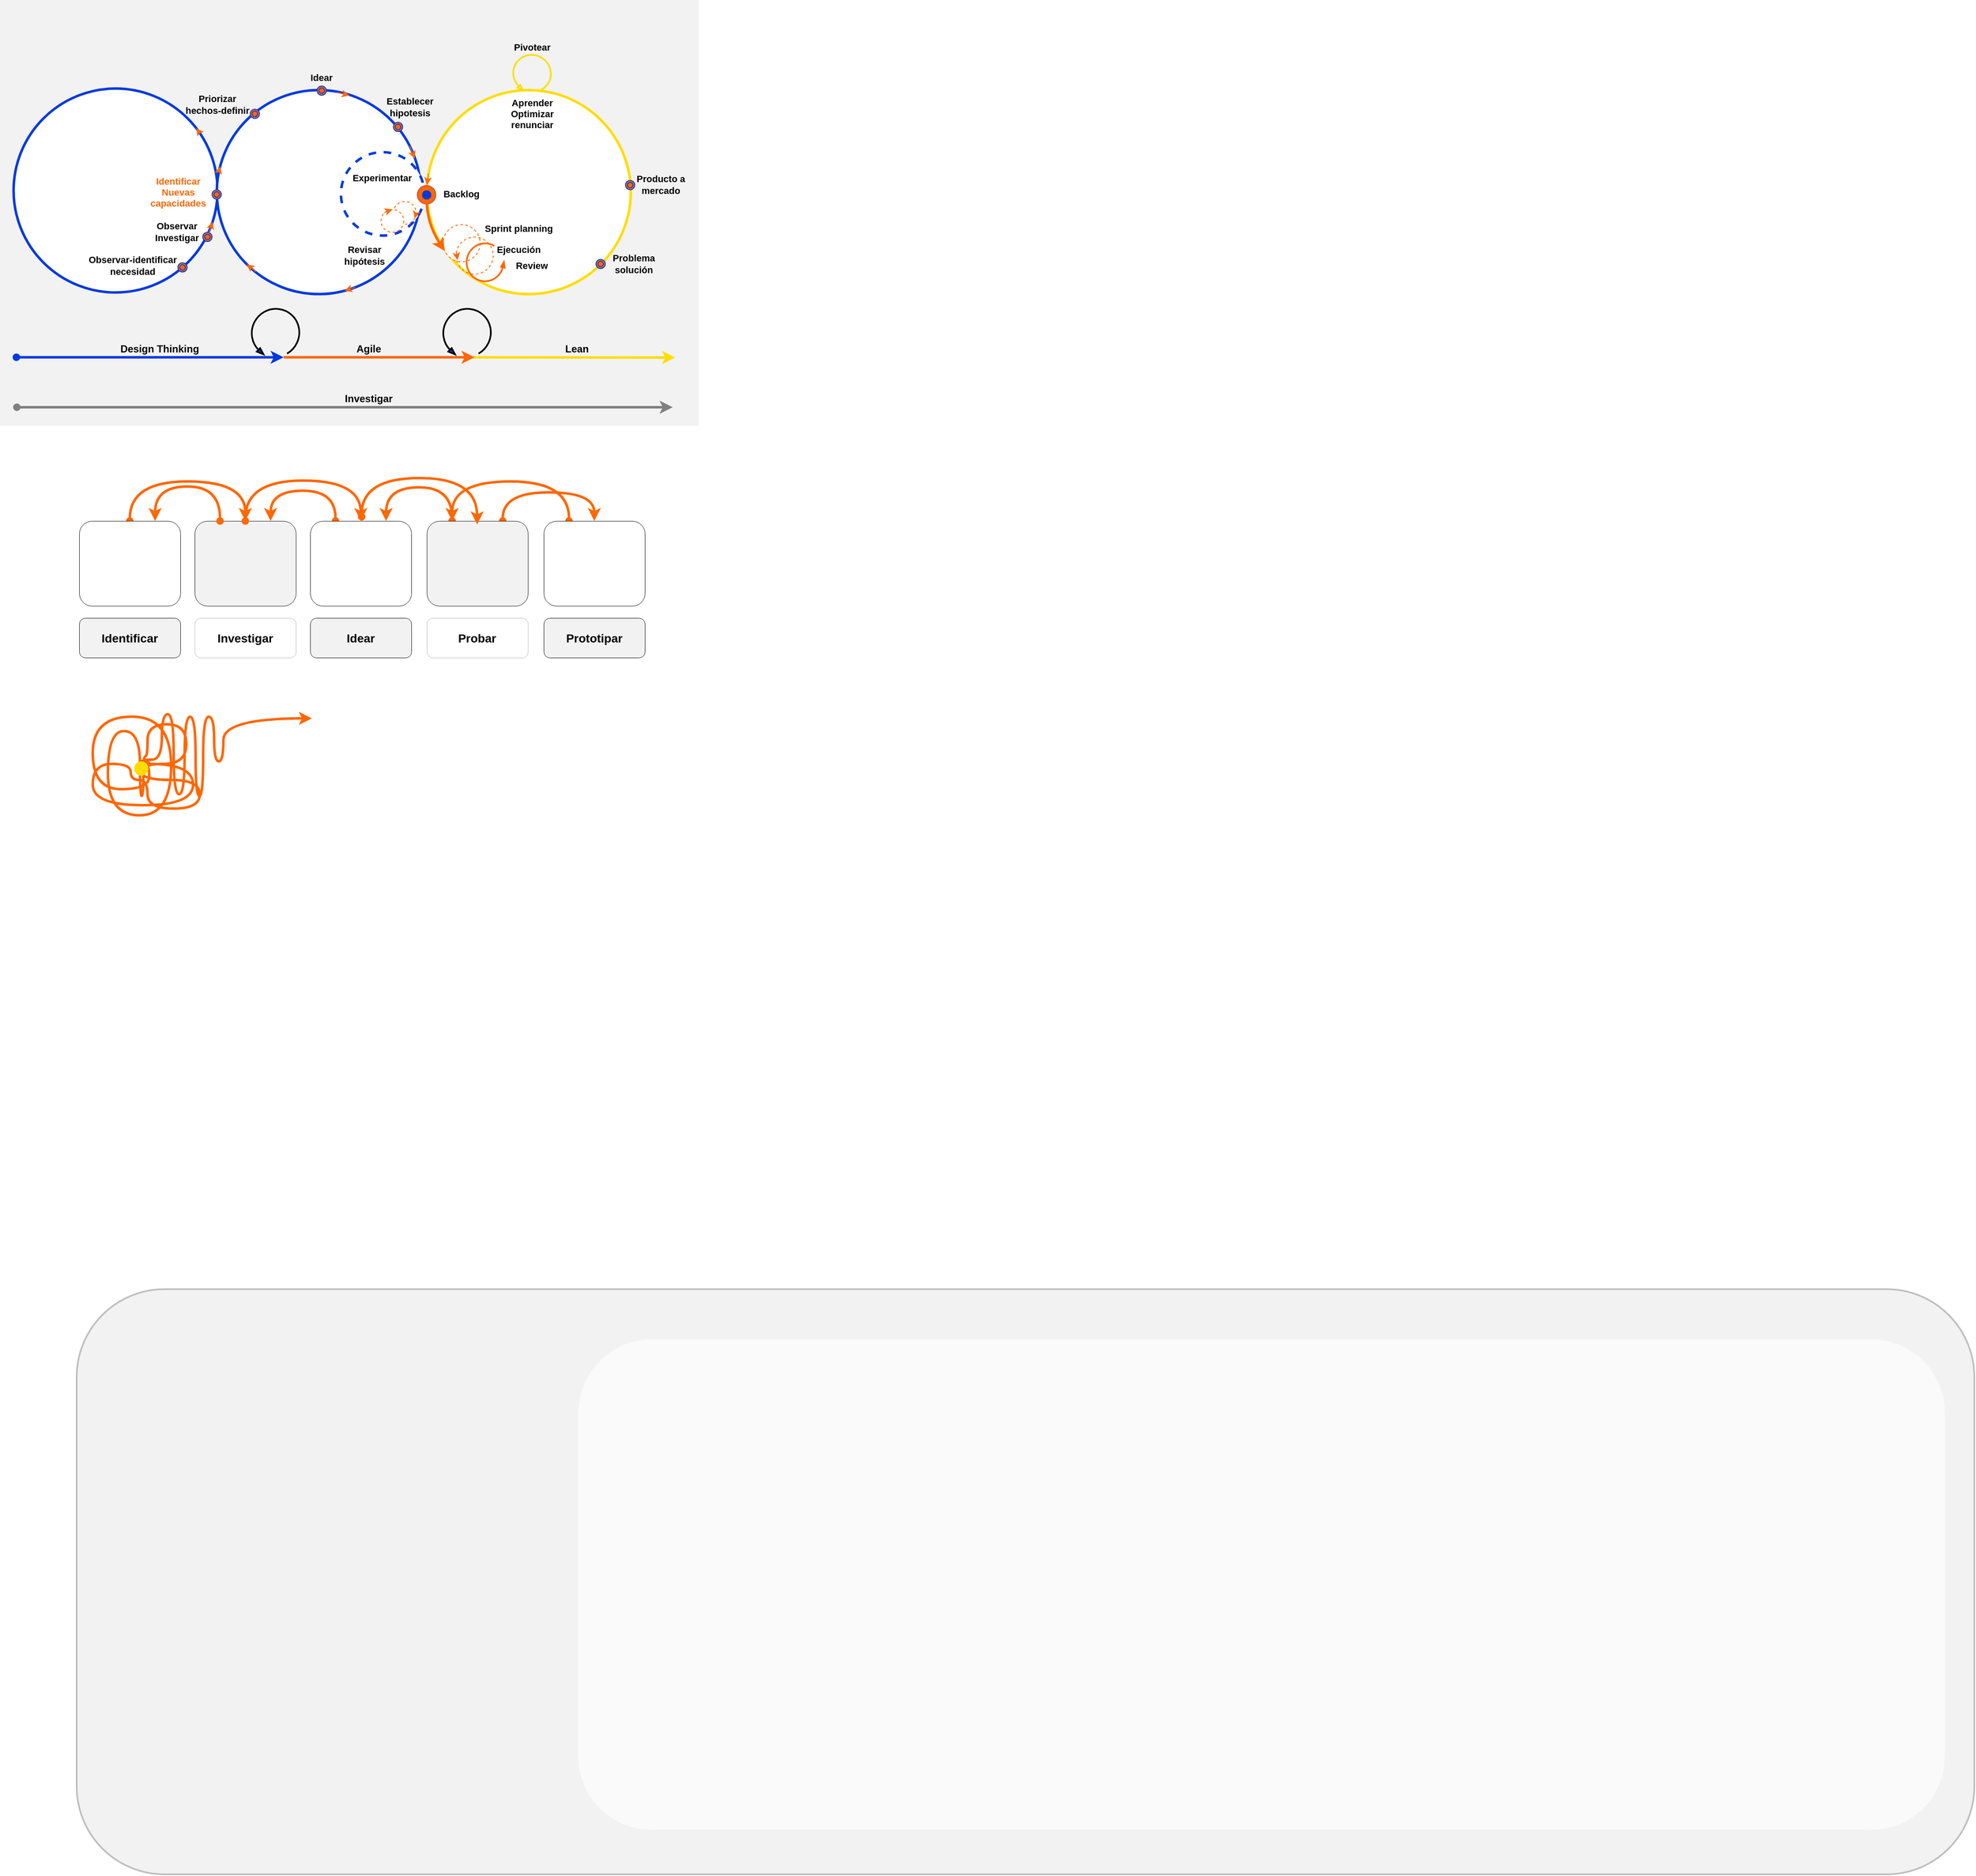 <mxfile version="20.2.2" type="github">
  <diagram id="FYH1bXy_glhNCS2Nh4BO" name="Page-1">
    <mxGraphModel dx="3470" dy="1223" grid="0" gridSize="10" guides="1" tooltips="1" connect="1" arrows="1" fold="1" page="1" pageScale="1" pageWidth="850" pageHeight="1100" math="0" shadow="0">
      <root>
        <mxCell id="0" />
        <mxCell id="1" parent="0" />
        <mxCell id="J7etCu1io9OXEMNCoHWa-150" value="" style="rounded=1;whiteSpace=wrap;html=1;labelBackgroundColor=none;fontFamily=Helvetica;fontSize=11;strokeColor=default;strokeWidth=0.5;fillColor=#f2f2f2;gradientColor=none;" parent="1" vertex="1">
          <mxGeometry x="-610" y="628.9" width="120" height="100.77" as="geometry" />
        </mxCell>
        <mxCell id="J7etCu1io9OXEMNCoHWa-189" value="" style="rounded=1;whiteSpace=wrap;html=1;labelBackgroundColor=none;fontFamily=Helvetica;fontSize=11;strokeColor=#BFBFBF;strokeWidth=2;fillColor=#f2f2f2;gradientColor=none;" parent="1" vertex="1">
          <mxGeometry x="-750" y="1540" width="2251" height="694" as="geometry" />
        </mxCell>
        <mxCell id="J7etCu1io9OXEMNCoHWa-190" value="" style="rounded=1;whiteSpace=wrap;html=1;labelBackgroundColor=none;fontFamily=Helvetica;fontSize=11;fontColor=default;strokeColor=none;strokeWidth=2;fillColor=#FAFAFA;gradientColor=none;" parent="1" vertex="1">
          <mxGeometry x="-155" y="1599.5" width="1621" height="581.75" as="geometry" />
        </mxCell>
        <mxCell id="J7etCu1io9OXEMNCoHWa-156" value="" style="rounded=1;whiteSpace=wrap;html=1;labelBackgroundColor=none;fontFamily=Helvetica;fontSize=14;strokeColor=#000000;strokeWidth=0.5;fillColor=#f2f2f2;gradientColor=none;" parent="1" vertex="1">
          <mxGeometry x="-747" y="744" width="120" height="47" as="geometry" />
        </mxCell>
        <mxCell id="J7etCu1io9OXEMNCoHWa-172" style="edgeStyle=orthogonalEdgeStyle;curved=1;rounded=0;orthogonalLoop=1;jettySize=auto;html=1;exitX=0.25;exitY=0;exitDx=0;exitDy=0;entryX=0.25;entryY=0;entryDx=0;entryDy=0;labelBackgroundColor=#F2F2F2;fontFamily=Helvetica;fontSize=14;startArrow=oval;startFill=1;strokeColor=#FF6701;strokeWidth=3;" parent="1" source="J7etCu1io9OXEMNCoHWa-153" target="J7etCu1io9OXEMNCoHWa-152" edge="1">
          <mxGeometry relative="1" as="geometry">
            <Array as="points">
              <mxPoint x="-166" y="582" />
              <mxPoint x="-305" y="582" />
            </Array>
          </mxGeometry>
        </mxCell>
        <mxCell id="J7etCu1io9OXEMNCoHWa-153" value="" style="rounded=1;whiteSpace=wrap;html=1;labelBackgroundColor=none;fontFamily=Helvetica;fontSize=11;strokeWidth=0.5;" parent="1" vertex="1">
          <mxGeometry x="-196" y="628.9" width="120" height="100.77" as="geometry" />
        </mxCell>
        <mxCell id="J7etCu1io9OXEMNCoHWa-170" style="edgeStyle=orthogonalEdgeStyle;curved=1;rounded=0;orthogonalLoop=1;jettySize=auto;html=1;exitX=0.75;exitY=0;exitDx=0;exitDy=0;entryX=0.5;entryY=0;entryDx=0;entryDy=0;labelBackgroundColor=#F2F2F2;fontFamily=Helvetica;fontSize=14;startArrow=oval;startFill=1;strokeColor=#FF6701;strokeWidth=3;" parent="1" source="J7etCu1io9OXEMNCoHWa-152" target="J7etCu1io9OXEMNCoHWa-153" edge="1">
          <mxGeometry relative="1" as="geometry">
            <Array as="points">
              <mxPoint x="-245" y="595" />
              <mxPoint x="-136" y="595" />
            </Array>
          </mxGeometry>
        </mxCell>
        <mxCell id="J7etCu1io9OXEMNCoHWa-173" style="edgeStyle=orthogonalEdgeStyle;curved=1;rounded=0;orthogonalLoop=1;jettySize=auto;html=1;exitX=0.25;exitY=0;exitDx=0;exitDy=0;entryX=0.75;entryY=0;entryDx=0;entryDy=0;labelBackgroundColor=#F2F2F2;fontFamily=Helvetica;fontSize=14;startArrow=oval;startFill=1;strokeColor=#FF6701;strokeWidth=3;" parent="1" source="J7etCu1io9OXEMNCoHWa-152" target="J7etCu1io9OXEMNCoHWa-151" edge="1">
          <mxGeometry relative="1" as="geometry">
            <Array as="points">
              <mxPoint x="-305" y="589" />
              <mxPoint x="-383" y="589" />
            </Array>
          </mxGeometry>
        </mxCell>
        <mxCell id="J7etCu1io9OXEMNCoHWa-152" value="" style="rounded=1;whiteSpace=wrap;html=1;labelBackgroundColor=none;fontFamily=Helvetica;fontSize=11;strokeColor=default;strokeWidth=0.5;fillColor=#f2f2f2;gradientColor=none;" parent="1" vertex="1">
          <mxGeometry x="-334.69" y="628.9" width="120" height="100.77" as="geometry" />
        </mxCell>
        <mxCell id="J7etCu1io9OXEMNCoHWa-175" style="edgeStyle=orthogonalEdgeStyle;curved=1;rounded=0;orthogonalLoop=1;jettySize=auto;html=1;exitX=0.25;exitY=0;exitDx=0;exitDy=0;entryX=0.75;entryY=0;entryDx=0;entryDy=0;labelBackgroundColor=#F2F2F2;fontFamily=Helvetica;fontSize=14;startArrow=oval;startFill=1;strokeColor=#FF6701;strokeWidth=3;" parent="1" source="J7etCu1io9OXEMNCoHWa-151" target="J7etCu1io9OXEMNCoHWa-150" edge="1">
          <mxGeometry relative="1" as="geometry">
            <Array as="points">
              <mxPoint x="-443" y="593" />
              <mxPoint x="-520" y="593" />
            </Array>
          </mxGeometry>
        </mxCell>
        <mxCell id="J7etCu1io9OXEMNCoHWa-151" value="" style="rounded=1;whiteSpace=wrap;html=1;labelBackgroundColor=none;fontFamily=Helvetica;fontSize=11;strokeWidth=0.5;" parent="1" vertex="1">
          <mxGeometry x="-473" y="628.9" width="120" height="100.77" as="geometry" />
        </mxCell>
        <mxCell id="J7etCu1io9OXEMNCoHWa-167" style="edgeStyle=orthogonalEdgeStyle;curved=1;rounded=0;orthogonalLoop=1;jettySize=auto;html=1;entryX=0.5;entryY=0;entryDx=0;entryDy=0;labelBackgroundColor=#F2F2F2;fontFamily=Helvetica;fontSize=14;startArrow=oval;startFill=1;strokeColor=#FF6701;strokeWidth=3;exitX=0.5;exitY=0;exitDx=0;exitDy=0;" parent="1" source="J7etCu1io9OXEMNCoHWa-150" target="J7etCu1io9OXEMNCoHWa-151" edge="1">
          <mxGeometry relative="1" as="geometry">
            <Array as="points">
              <mxPoint x="-550" y="581" />
              <mxPoint x="-413" y="581" />
            </Array>
          </mxGeometry>
        </mxCell>
        <mxCell id="J7etCu1io9OXEMNCoHWa-176" style="edgeStyle=orthogonalEdgeStyle;curved=1;rounded=0;orthogonalLoop=1;jettySize=auto;html=1;exitX=0.25;exitY=0;exitDx=0;exitDy=0;entryX=0.75;entryY=0;entryDx=0;entryDy=0;labelBackgroundColor=#F2F2F2;fontFamily=Helvetica;fontSize=14;startArrow=oval;startFill=1;strokeColor=#FF6701;strokeWidth=3;" parent="1" source="J7etCu1io9OXEMNCoHWa-150" target="J7etCu1io9OXEMNCoHWa-149" edge="1">
          <mxGeometry relative="1" as="geometry">
            <Array as="points">
              <mxPoint x="-580" y="588" />
              <mxPoint x="-657" y="588" />
            </Array>
          </mxGeometry>
        </mxCell>
        <mxCell id="J7etCu1io9OXEMNCoHWa-166" style="edgeStyle=orthogonalEdgeStyle;curved=1;rounded=0;orthogonalLoop=1;jettySize=auto;html=1;exitX=0.5;exitY=0;exitDx=0;exitDy=0;entryX=0.5;entryY=0;entryDx=0;entryDy=0;labelBackgroundColor=#F2F2F2;fontFamily=Helvetica;fontSize=14;startArrow=oval;startFill=1;strokeColor=#FF6701;strokeWidth=3;" parent="1" source="J7etCu1io9OXEMNCoHWa-149" target="J7etCu1io9OXEMNCoHWa-150" edge="1">
          <mxGeometry relative="1" as="geometry">
            <Array as="points">
              <mxPoint x="-687" y="582" />
              <mxPoint x="-550" y="582" />
            </Array>
          </mxGeometry>
        </mxCell>
        <mxCell id="J7etCu1io9OXEMNCoHWa-149" value="" style="rounded=1;whiteSpace=wrap;html=1;labelBackgroundColor=none;fontFamily=Helvetica;fontSize=11;strokeWidth=0.5;" parent="1" vertex="1">
          <mxGeometry x="-747" y="628.9" width="120" height="100.77" as="geometry" />
        </mxCell>
        <mxCell id="J7etCu1io9OXEMNCoHWa-114" value="" style="rounded=0;whiteSpace=wrap;html=1;labelBackgroundColor=none;fontFamily=Helvetica;fontSize=11;strokeColor=none;strokeWidth=2;fillColor=#f2f2f2;" parent="1" vertex="1">
          <mxGeometry x="-841" y="11" width="829" height="505" as="geometry" />
        </mxCell>
        <mxCell id="J7etCu1io9OXEMNCoHWa-94" value="" style="ellipse;whiteSpace=wrap;html=1;aspect=fixed;strokeColor=#003ADE;strokeWidth=3;" parent="1" vertex="1">
          <mxGeometry x="-824.87" y="116.001" width="241.902" height="241.902" as="geometry" />
        </mxCell>
        <mxCell id="J7etCu1io9OXEMNCoHWa-3" value="" style="ellipse;whiteSpace=wrap;html=1;aspect=fixed;strokeColor=#003ADE;strokeWidth=3;" parent="1" vertex="1">
          <mxGeometry x="-583.777" y="117.895" width="241.902" height="241.902" as="geometry" />
        </mxCell>
        <mxCell id="J7etCu1io9OXEMNCoHWa-2" value="" style="ellipse;whiteSpace=wrap;html=1;aspect=fixed;strokeColor=#ffdd00;strokeWidth=3;" parent="1" vertex="1">
          <mxGeometry x="-334.686" y="117.895" width="241.902" height="241.902" as="geometry" />
        </mxCell>
        <mxCell id="J7etCu1io9OXEMNCoHWa-9" value="" style="ellipse;whiteSpace=wrap;html=1;aspect=fixed;dashed=1;strokeColor=#003ADE;strokeWidth=3;" parent="1" vertex="1">
          <mxGeometry x="-436.587" y="191.447" width="98.96" height="98.96" as="geometry" />
        </mxCell>
        <mxCell id="J7etCu1io9OXEMNCoHWa-14" value="" style="ellipse;whiteSpace=wrap;html=1;aspect=fixed;fillColor=#ff6701;strokeColor=#b85450;" parent="1" vertex="1">
          <mxGeometry x="-346.008" y="231.053" width="21.991" height="21.991" as="geometry" />
        </mxCell>
        <mxCell id="J7etCu1io9OXEMNCoHWa-20" value="" style="ellipse;whiteSpace=wrap;html=1;aspect=fixed;dashed=1;strokeColor=#FF6701;" parent="1" vertex="1">
          <mxGeometry x="-315.438" y="277.447" width="43.982" height="43.982" as="geometry" />
        </mxCell>
        <mxCell id="J7etCu1io9OXEMNCoHWa-16" value="" style="ellipse;whiteSpace=wrap;html=1;aspect=fixed;dashed=1;fillColor=none;strokeColor=#FF6701;fontColor=#000000;" parent="1" vertex="1">
          <mxGeometry x="-299.983" y="292.158" width="43.982" height="43.982" as="geometry" />
        </mxCell>
        <mxCell id="J7etCu1io9OXEMNCoHWa-26" value="" style="verticalLabelPosition=bottom;html=1;verticalAlign=top;strokeWidth=2;shape=mxgraph.lean_mapping.physical_pull;pointerEvents=1;fontFamily=Helvetica;fontSize=12;fontColor=#000000;align=center;strokeColor=#FF6701;fillColor=#fa6800;" parent="1" vertex="1">
          <mxGeometry x="-287.661" y="299.474" width="45.289" height="45.263" as="geometry" />
        </mxCell>
        <mxCell id="J7etCu1io9OXEMNCoHWa-27" value="" style="ellipse;whiteSpace=wrap;html=1;aspect=fixed;fillColor=#003ADE;strokeColor=none;" parent="1" vertex="1">
          <mxGeometry x="-340.347" y="236.711" width="10.996" height="10.996" as="geometry" />
        </mxCell>
        <mxCell id="J7etCu1io9OXEMNCoHWa-32" value="" style="curved=1;endArrow=classic;html=1;rounded=0;exitX=0.5;exitY=1;exitDx=0;exitDy=0;entryX=0.047;entryY=0.711;entryDx=0;entryDy=0;entryPerimeter=0;strokeColor=#FF6701;fillColor=#fa6800;strokeWidth=3;" parent="1" source="J7etCu1io9OXEMNCoHWa-27" target="J7etCu1io9OXEMNCoHWa-20" edge="1">
          <mxGeometry width="50" height="50" relative="1" as="geometry">
            <mxPoint x="-346.008" y="366.842" as="sourcePoint" />
            <mxPoint x="-289.397" y="310.263" as="targetPoint" />
            <Array as="points">
              <mxPoint x="-334.686" y="276.316" />
            </Array>
          </mxGeometry>
        </mxCell>
        <mxCell id="J7etCu1io9OXEMNCoHWa-42" value="" style="endArrow=classic;html=1;rounded=0;strokeColor=#FF6701;entryX=0.525;entryY=-0.034;entryDx=0;entryDy=0;exitX=0.008;exitY=0.409;exitDx=0;exitDy=0;exitPerimeter=0;entryPerimeter=0;" parent="1" source="J7etCu1io9OXEMNCoHWa-2" target="J7etCu1io9OXEMNCoHWa-14" edge="1">
          <mxGeometry width="50" height="50" relative="1" as="geometry">
            <mxPoint x="-300.719" y="117.895" as="sourcePoint" />
            <mxPoint x="-244.107" y="61.316" as="targetPoint" />
          </mxGeometry>
        </mxCell>
        <mxCell id="J7etCu1io9OXEMNCoHWa-43" value="" style="endArrow=classic;html=1;rounded=0;strokeColor=#FF6701;entryX=0.038;entryY=0.621;entryDx=0;entryDy=0;exitX=0.008;exitY=0.409;exitDx=0;exitDy=0;exitPerimeter=0;entryPerimeter=0;" parent="1" target="J7etCu1io9OXEMNCoHWa-16" edge="1">
          <mxGeometry width="50" height="50" relative="1" as="geometry">
            <mxPoint x="-299.689" y="310.637" as="sourcePoint" />
            <mxPoint x="-296.412" y="319.779" as="targetPoint" />
          </mxGeometry>
        </mxCell>
        <mxCell id="J7etCu1io9OXEMNCoHWa-46" value="" style="verticalLabelPosition=bottom;html=1;verticalAlign=top;strokeWidth=2;shape=mxgraph.lean_mapping.physical_pull;pointerEvents=1;fontFamily=Helvetica;fontSize=12;fontColor=default;align=center;strokeColor=#FFDD00;fillColor=none;rotation=120;" parent="1" vertex="1">
          <mxGeometry x="-232.785" y="76.026" width="45.289" height="45.263" as="geometry" />
        </mxCell>
        <mxCell id="J7etCu1io9OXEMNCoHWa-53" value="" style="ellipse;shape=doubleEllipse;whiteSpace=wrap;html=1;aspect=fixed;strokeColor=#003ADE;fillColor=#FF6701;" parent="1" vertex="1">
          <mxGeometry x="-589.438" y="236.145" width="10.996" height="10.996" as="geometry" />
        </mxCell>
        <mxCell id="J7etCu1io9OXEMNCoHWa-54" value="" style="ellipse;shape=doubleEllipse;whiteSpace=wrap;html=1;aspect=fixed;strokeColor=#003ADE;fillColor=#FF6701;" parent="1" vertex="1">
          <mxGeometry x="-544.149" y="140.526" width="10.996" height="10.996" as="geometry" />
        </mxCell>
        <mxCell id="J7etCu1io9OXEMNCoHWa-55" value="" style="ellipse;shape=doubleEllipse;whiteSpace=wrap;html=1;aspect=fixed;strokeColor=#003ADE;fillColor=#FF6701;" parent="1" vertex="1">
          <mxGeometry x="-464.893" y="113.004" width="10.996" height="10.996" as="geometry" />
        </mxCell>
        <mxCell id="J7etCu1io9OXEMNCoHWa-56" value="" style="ellipse;shape=doubleEllipse;whiteSpace=wrap;html=1;aspect=fixed;strokeColor=#003ADE;fillColor=#FF6701;" parent="1" vertex="1">
          <mxGeometry x="-374.313" y="156.002" width="10.996" height="10.996" as="geometry" />
        </mxCell>
        <mxCell id="J7etCu1io9OXEMNCoHWa-63" value="Idear" style="text;html=1;strokeColor=none;fillColor=none;align=center;verticalAlign=middle;whiteSpace=wrap;rounded=0;fontSize=11;fontStyle=1;fontFamily=Helvetica;" parent="1" vertex="1">
          <mxGeometry x="-504.65" y="95" width="90.58" height="15.97" as="geometry" />
        </mxCell>
        <mxCell id="J7etCu1io9OXEMNCoHWa-64" value="Establecer hipotesis" style="text;html=1;strokeColor=none;fillColor=none;align=center;verticalAlign=middle;whiteSpace=wrap;rounded=0;fontSize=11;fontStyle=1;fontFamily=Helvetica;" parent="1" vertex="1">
          <mxGeometry x="-400.001" y="121.294" width="90.579" height="33.947" as="geometry" />
        </mxCell>
        <mxCell id="J7etCu1io9OXEMNCoHWa-66" value="Revisar hipótesis" style="text;html=1;strokeColor=none;fillColor=none;align=center;verticalAlign=middle;whiteSpace=wrap;rounded=0;fontSize=11;fontStyle=1;fontFamily=Helvetica;" parent="1" vertex="1">
          <mxGeometry x="-453.897" y="297.494" width="90.579" height="33.947" as="geometry" />
        </mxCell>
        <mxCell id="J7etCu1io9OXEMNCoHWa-67" value="Experimentar" style="text;html=1;strokeColor=none;fillColor=none;align=center;verticalAlign=middle;whiteSpace=wrap;rounded=0;fontSize=11;fontStyle=1;fontFamily=Helvetica;" parent="1" vertex="1">
          <mxGeometry x="-433.19" y="205.395" width="90.579" height="33.947" as="geometry" />
        </mxCell>
        <mxCell id="J7etCu1io9OXEMNCoHWa-68" value="Sprint planning" style="text;html=1;strokeColor=none;fillColor=none;align=center;verticalAlign=middle;whiteSpace=wrap;rounded=0;fontSize=11;fontStyle=1;fontFamily=Helvetica;" parent="1" vertex="1">
          <mxGeometry x="-271.46" y="272.55" width="90.58" height="19.29" as="geometry" />
        </mxCell>
        <mxCell id="J7etCu1io9OXEMNCoHWa-69" value="Backlog" style="text;html=1;strokeColor=none;fillColor=none;align=center;verticalAlign=middle;whiteSpace=wrap;rounded=0;fontSize=11;fontStyle=1;fontFamily=Helvetica;" parent="1" vertex="1">
          <mxGeometry x="-322.89" y="232.32" width="58.88" height="17.21" as="geometry" />
        </mxCell>
        <mxCell id="J7etCu1io9OXEMNCoHWa-70" value="Aprender&lt;br style=&quot;font-size: 11px;&quot;&gt;Optimizar&lt;br style=&quot;font-size: 11px;&quot;&gt;renunciar" style="text;html=1;strokeColor=none;fillColor=none;align=center;verticalAlign=middle;whiteSpace=wrap;rounded=0;fontSize=11;fontStyle=1;fontFamily=Helvetica;" parent="1" vertex="1">
          <mxGeometry x="-255.43" y="129.211" width="90.579" height="33.947" as="geometry" />
        </mxCell>
        <mxCell id="J7etCu1io9OXEMNCoHWa-71" value="&lt;b style=&quot;font-size: 11px;&quot;&gt;Pivotear&lt;/b&gt;" style="text;html=1;strokeColor=none;fillColor=none;align=center;verticalAlign=middle;whiteSpace=wrap;rounded=0;fontSize=11;" parent="1" vertex="1">
          <mxGeometry x="-255.43" y="50" width="90.579" height="33.947" as="geometry" />
        </mxCell>
        <mxCell id="J7etCu1io9OXEMNCoHWa-75" value="Ejecución" style="text;html=1;strokeColor=none;fillColor=none;align=center;verticalAlign=middle;whiteSpace=wrap;rounded=0;fontSize=11;fontStyle=1;fontFamily=Helvetica;" parent="1" vertex="1">
          <mxGeometry x="-271.46" y="297.49" width="90.58" height="18.24" as="geometry" />
        </mxCell>
        <mxCell id="J7etCu1io9OXEMNCoHWa-76" value="Review" style="text;html=1;strokeColor=none;fillColor=none;align=center;verticalAlign=middle;whiteSpace=wrap;rounded=0;fontSize=11;fontStyle=1;fontFamily=Helvetica;" parent="1" vertex="1">
          <mxGeometry x="-245.24" y="318.57" width="70.2" height="15.08" as="geometry" />
        </mxCell>
        <mxCell id="J7etCu1io9OXEMNCoHWa-77" value="Problema solución" style="text;html=1;strokeColor=none;fillColor=none;align=center;verticalAlign=middle;whiteSpace=wrap;rounded=0;fontSize=11;fontStyle=1;fontFamily=Helvetica;" parent="1" vertex="1">
          <mxGeometry x="-123" y="313.91" width="67.93" height="19.74" as="geometry" />
        </mxCell>
        <mxCell id="J7etCu1io9OXEMNCoHWa-79" value="Producto a mercado" style="text;html=1;strokeColor=none;fillColor=none;align=center;verticalAlign=middle;whiteSpace=wrap;rounded=0;fontSize=11;fontStyle=1;fontFamily=Helvetica;" parent="1" vertex="1">
          <mxGeometry x="-91" y="218.26" width="67.93" height="24.46" as="geometry" />
        </mxCell>
        <mxCell id="J7etCu1io9OXEMNCoHWa-87" value="&lt;span style=&quot;background-color: rgb(242, 242, 242);&quot;&gt;Design Thinking&lt;/span&gt;" style="endArrow=classic;html=1;rounded=0;fontSize=12;strokeColor=#003ADE;startArrow=oval;startFill=1;strokeWidth=3;fontStyle=1" parent="1" edge="1">
          <mxGeometry x="0.071" y="10" width="50" height="50" relative="1" as="geometry">
            <mxPoint x="-821.545" y="434.737" as="sourcePoint" />
            <mxPoint x="-504.521" y="434.737" as="targetPoint" />
            <mxPoint as="offset" />
          </mxGeometry>
        </mxCell>
        <mxCell id="J7etCu1io9OXEMNCoHWa-88" value="&lt;span style=&quot;font-size: 12px;&quot;&gt;Lean&lt;/span&gt;" style="endArrow=classic;html=1;rounded=0;fontSize=12;strokeColor=#FFDD00;labelBackgroundColor=none;strokeWidth=3;fontStyle=1" parent="1" edge="1">
          <mxGeometry x="0.025" y="10" width="50" height="50" relative="1" as="geometry">
            <mxPoint x="-280.339" y="434.737" as="sourcePoint" />
            <mxPoint x="-40" y="435" as="targetPoint" />
            <mxPoint as="offset" />
          </mxGeometry>
        </mxCell>
        <mxCell id="J7etCu1io9OXEMNCoHWa-89" value="" style="endArrow=classic;html=1;rounded=0;fontSize=9;strokeColor=#FF6701;strokeWidth=3;" parent="1" edge="1">
          <mxGeometry width="50" height="50" relative="1" as="geometry">
            <mxPoint x="-504.521" y="434.737" as="sourcePoint" />
            <mxPoint x="-278.074" y="434.737" as="targetPoint" />
          </mxGeometry>
        </mxCell>
        <mxCell id="J7etCu1io9OXEMNCoHWa-93" value="Agile" style="edgeLabel;html=1;align=center;verticalAlign=middle;resizable=0;points=[];fontSize=12;labelBackgroundColor=none;fontStyle=1" parent="J7etCu1io9OXEMNCoHWa-89" vertex="1" connectable="0">
          <mxGeometry x="-0.2" relative="1" as="geometry">
            <mxPoint x="10" y="-10" as="offset" />
          </mxGeometry>
        </mxCell>
        <mxCell id="J7etCu1io9OXEMNCoHWa-90" value="" style="verticalLabelPosition=bottom;html=1;verticalAlign=top;strokeWidth=2;shape=mxgraph.lean_mapping.physical_pull;pointerEvents=1;fontSize=9;fillColor=#003ADE;rotation=120;" parent="1" vertex="1">
          <mxGeometry x="-544.149" y="378.158" width="59.261" height="56.579" as="geometry" />
        </mxCell>
        <mxCell id="J7etCu1io9OXEMNCoHWa-91" value="" style="verticalLabelPosition=bottom;html=1;verticalAlign=top;strokeWidth=2;shape=mxgraph.lean_mapping.physical_pull;pointerEvents=1;fontSize=9;fillColor=#003ADE;rotation=120;" parent="1" vertex="1">
          <mxGeometry x="-316.955" y="378.158" width="59.261" height="56.579" as="geometry" />
        </mxCell>
        <mxCell id="J7etCu1io9OXEMNCoHWa-62" value="Priorizar hechos-definir" style="text;html=1;strokeColor=none;fillColor=none;align=center;verticalAlign=middle;whiteSpace=wrap;rounded=0;fontSize=11;fontStyle=1;fontFamily=Helvetica;" parent="1" vertex="1">
          <mxGeometry x="-621.81" y="118.05" width="77.73" height="33.95" as="geometry" />
        </mxCell>
        <mxCell id="J7etCu1io9OXEMNCoHWa-61" value="Observar-identificar necesidad" style="text;html=1;strokeColor=none;fillColor=none;align=center;verticalAlign=middle;whiteSpace=wrap;rounded=0;fontSize=11;fontStyle=1;fontFamily=Helvetica;" parent="1" vertex="1">
          <mxGeometry x="-755" y="316.47" width="143" height="19.27" as="geometry" />
        </mxCell>
        <mxCell id="J7etCu1io9OXEMNCoHWa-47" value="Identificar Nuevas capacidades" style="text;html=1;strokeColor=none;fillColor=none;align=center;verticalAlign=middle;whiteSpace=wrap;rounded=0;fontSize=11;fontStyle=1;fontFamily=Helvetica;fontColor=#FF6701;" parent="1" vertex="1">
          <mxGeometry x="-665" y="220.78" width="71.03" height="36.13" as="geometry" />
        </mxCell>
        <mxCell id="J7etCu1io9OXEMNCoHWa-51" value="" style="ellipse;shape=doubleEllipse;whiteSpace=wrap;html=1;aspect=fixed;strokeColor=#003ADE;fillColor=#FF6701;" parent="1" vertex="1">
          <mxGeometry x="-629.996" y="322.652" width="10.996" height="10.996" as="geometry" />
        </mxCell>
        <mxCell id="J7etCu1io9OXEMNCoHWa-97" value="" style="ellipse;shape=doubleEllipse;whiteSpace=wrap;html=1;aspect=fixed;strokeColor=#003ADE;fillColor=#FF6701;" parent="1" vertex="1">
          <mxGeometry x="-600.437" y="286.502" width="10.996" height="10.996" as="geometry" />
        </mxCell>
        <mxCell id="J7etCu1io9OXEMNCoHWa-98" value="Observar Investigar" style="text;html=1;strokeColor=none;fillColor=none;align=center;verticalAlign=middle;whiteSpace=wrap;rounded=0;fontSize=11;fontStyle=1;fontFamily=Helvetica;" parent="1" vertex="1">
          <mxGeometry x="-667.97" y="269.36" width="74" height="33.95" as="geometry" />
        </mxCell>
        <mxCell id="J7etCu1io9OXEMNCoHWa-99" value="" style="endArrow=classic;html=1;rounded=0;fontSize=9;strokeColor=#FF6701;exitX=0.959;exitY=0.706;exitDx=0;exitDy=0;exitPerimeter=0;entryX=0.976;entryY=0.653;entryDx=0;entryDy=0;entryPerimeter=0;" parent="1" source="J7etCu1io9OXEMNCoHWa-94" target="J7etCu1io9OXEMNCoHWa-94" edge="1">
          <mxGeometry width="50" height="50" relative="1" as="geometry">
            <mxPoint x="-605.289" y="314.789" as="sourcePoint" />
            <mxPoint x="-593.967" y="303.474" as="targetPoint" />
          </mxGeometry>
        </mxCell>
        <mxCell id="J7etCu1io9OXEMNCoHWa-100" value="" style="endArrow=classic;html=1;rounded=0;fontSize=9;strokeColor=#FF6701;exitX=0.011;exitY=0.395;exitDx=0;exitDy=0;exitPerimeter=0;entryX=0.976;entryY=0.653;entryDx=0;entryDy=0;entryPerimeter=0;" parent="1" source="J7etCu1io9OXEMNCoHWa-3" edge="1">
          <mxGeometry width="50" height="50" relative="1" as="geometry">
            <mxPoint x="-582.643" y="216.727" as="sourcePoint" />
            <mxPoint x="-579.667" y="208.421" as="targetPoint" />
          </mxGeometry>
        </mxCell>
        <mxCell id="J7etCu1io9OXEMNCoHWa-101" value="" style="endArrow=classic;html=1;rounded=0;fontSize=9;strokeColor=#FF6701;entryX=0.895;entryY=0.194;entryDx=0;entryDy=0;entryPerimeter=0;exitX=0.914;exitY=0.22;exitDx=0;exitDy=0;exitPerimeter=0;" parent="1" source="J7etCu1io9OXEMNCoHWa-94" target="J7etCu1io9OXEMNCoHWa-94" edge="1">
          <mxGeometry width="50" height="50" relative="1" as="geometry">
            <mxPoint x="-607.554" y="177.122" as="sourcePoint" />
            <mxPoint x="-617.744" y="174.474" as="targetPoint" />
            <Array as="points" />
          </mxGeometry>
        </mxCell>
        <mxCell id="J7etCu1io9OXEMNCoHWa-106" value="" style="ellipse;shape=doubleEllipse;whiteSpace=wrap;html=1;aspect=fixed;strokeColor=#003ADE;fillColor=#FF6701;" parent="1" vertex="1">
          <mxGeometry x="-133.999" y="318.567" width="10.996" height="10.996" as="geometry" />
        </mxCell>
        <mxCell id="J7etCu1io9OXEMNCoHWa-107" value="" style="ellipse;shape=doubleEllipse;whiteSpace=wrap;html=1;aspect=fixed;strokeColor=#003ADE;fillColor=#FF6701;" parent="1" vertex="1">
          <mxGeometry x="-98.996" y="224.991" width="10.996" height="10.996" as="geometry" />
        </mxCell>
        <mxCell id="J7etCu1io9OXEMNCoHWa-110" value="&lt;span style=&quot;background-color: rgb(242, 242, 242);&quot;&gt;Investigar&lt;/span&gt;" style="endArrow=classic;html=1;rounded=0;fontSize=12;strokeColor=#808080;startArrow=oval;startFill=1;strokeWidth=3;fontStyle=1" parent="1" edge="1">
          <mxGeometry x="0.071" y="10" width="50" height="50" relative="1" as="geometry">
            <mxPoint x="-821" y="494" as="sourcePoint" />
            <mxPoint x="-43" y="494" as="targetPoint" />
            <mxPoint as="offset" />
          </mxGeometry>
        </mxCell>
        <mxCell id="J7etCu1io9OXEMNCoHWa-115" value="" style="endArrow=classic;html=1;rounded=0;fontSize=9;strokeColor=#FF6701;exitX=0.946;exitY=0.273;exitDx=0;exitDy=0;exitPerimeter=0;entryX=0.97;entryY=0.335;entryDx=0;entryDy=0;entryPerimeter=0;" parent="1" source="J7etCu1io9OXEMNCoHWa-3" target="J7etCu1io9OXEMNCoHWa-3" edge="1">
          <mxGeometry width="50" height="50" relative="1" as="geometry">
            <mxPoint x="-456.996" y="244.876" as="sourcePoint" />
            <mxPoint x="-455.547" y="239.851" as="targetPoint" />
          </mxGeometry>
        </mxCell>
        <mxCell id="J7etCu1io9OXEMNCoHWa-117" value="" style="endArrow=classic;html=1;rounded=0;fontSize=9;strokeColor=#FF6701;exitX=0.68;exitY=0.967;exitDx=0;exitDy=0;exitPerimeter=0;entryX=0.626;entryY=0.984;entryDx=0;entryDy=0;entryPerimeter=0;" parent="1" source="J7etCu1io9OXEMNCoHWa-3" target="J7etCu1io9OXEMNCoHWa-3" edge="1">
          <mxGeometry width="50" height="50" relative="1" as="geometry">
            <mxPoint x="-344.937" y="193.934" as="sourcePoint" />
            <mxPoint x="-339.132" y="208.932" as="targetPoint" />
          </mxGeometry>
        </mxCell>
        <mxCell id="J7etCu1io9OXEMNCoHWa-118" value="" style="endArrow=classic;html=1;rounded=0;fontSize=9;strokeColor=#FF6701;exitX=0.192;exitY=0.89;exitDx=0;exitDy=0;exitPerimeter=0;entryX=0;entryY=1;entryDx=0;entryDy=0;" parent="1" source="J7etCu1io9OXEMNCoHWa-3" target="J7etCu1io9OXEMNCoHWa-3" edge="1">
          <mxGeometry width="50" height="50" relative="1" as="geometry">
            <mxPoint x="-334.937" y="203.934" as="sourcePoint" />
            <mxPoint x="-329.132" y="218.932" as="targetPoint" />
          </mxGeometry>
        </mxCell>
        <mxCell id="J7etCu1io9OXEMNCoHWa-119" value="" style="endArrow=classic;html=1;rounded=0;fontSize=9;strokeColor=#FF6701;exitX=0.59;exitY=0.011;exitDx=0;exitDy=0;exitPerimeter=0;entryX=0.65;entryY=0.026;entryDx=0;entryDy=0;entryPerimeter=0;" parent="1" source="J7etCu1io9OXEMNCoHWa-3" target="J7etCu1io9OXEMNCoHWa-3" edge="1">
          <mxGeometry width="50" height="50" relative="1" as="geometry">
            <mxPoint x="-324.937" y="213.934" as="sourcePoint" />
            <mxPoint x="-319.132" y="228.932" as="targetPoint" />
          </mxGeometry>
        </mxCell>
        <mxCell id="J7etCu1io9OXEMNCoHWa-134" value="" style="ellipse;whiteSpace=wrap;html=1;aspect=fixed;dashed=1;strokeColor=#FF6701;" parent="1" vertex="1">
          <mxGeometry x="-374.31" y="250.01" width="26.98" height="26.98" as="geometry" />
        </mxCell>
        <mxCell id="J7etCu1io9OXEMNCoHWa-135" value="" style="ellipse;whiteSpace=wrap;html=1;aspect=fixed;dashed=1;strokeColor=#FF6701;" parent="1" vertex="1">
          <mxGeometry x="-389" y="259.52" width="26.98" height="26.98" as="geometry" />
        </mxCell>
        <mxCell id="J7etCu1io9OXEMNCoHWa-139" value="" style="endArrow=classic;html=1;rounded=0;strokeColor=#FF6701;entryX=0.952;entryY=0.731;entryDx=0;entryDy=0;entryPerimeter=0;exitX=1;exitY=0.5;exitDx=0;exitDy=0;" parent="1" source="J7etCu1io9OXEMNCoHWa-134" target="J7etCu1io9OXEMNCoHWa-134" edge="1">
          <mxGeometry width="50" height="50" relative="1" as="geometry">
            <mxPoint x="-349" y="270" as="sourcePoint" />
            <mxPoint x="-389.002" y="259.521" as="targetPoint" />
            <Array as="points">
              <mxPoint x="-349" y="270" />
            </Array>
          </mxGeometry>
        </mxCell>
        <mxCell id="J7etCu1io9OXEMNCoHWa-141" value="" style="endArrow=classic;html=1;rounded=0;strokeColor=#FF6701;entryX=0.5;entryY=0;entryDx=0;entryDy=0;exitX=0;exitY=0;exitDx=0;exitDy=0;" parent="1" source="J7etCu1io9OXEMNCoHWa-135" target="J7etCu1io9OXEMNCoHWa-135" edge="1">
          <mxGeometry width="50" height="50" relative="1" as="geometry">
            <mxPoint x="-352.02" y="283.01" as="sourcePoint" />
            <mxPoint x="-356.625" y="293.682" as="targetPoint" />
            <Array as="points">
              <mxPoint x="-383" y="262" />
            </Array>
          </mxGeometry>
        </mxCell>
        <mxCell id="J7etCu1io9OXEMNCoHWa-148" value="" style="shape=image;verticalLabelPosition=bottom;labelBackgroundColor=default;verticalAlign=top;aspect=fixed;imageAspect=0;image=https://cdn-icons-png.flaticon.com/128/6159/6159243.png;strokeWidth=0.5;" parent="1" vertex="1">
          <mxGeometry x="-712.01" y="657.49" width="57.03" height="57.03" as="geometry" />
        </mxCell>
        <mxCell id="J7etCu1io9OXEMNCoHWa-155" value="Identificar" style="text;html=1;strokeColor=none;fillColor=none;align=center;verticalAlign=middle;whiteSpace=wrap;rounded=0;labelBackgroundColor=none;fontFamily=Helvetica;fontSize=14;fontStyle=1;strokeWidth=0.5;" parent="1" vertex="1">
          <mxGeometry x="-717" y="752.5" width="60" height="30" as="geometry" />
        </mxCell>
        <mxCell id="J7etCu1io9OXEMNCoHWa-157" value="" style="rounded=1;whiteSpace=wrap;html=1;labelBackgroundColor=none;fontFamily=Helvetica;fontSize=14;strokeWidth=0.5;strokeColor=#B3B3B3;" parent="1" vertex="1">
          <mxGeometry x="-610" y="744" width="120" height="47" as="geometry" />
        </mxCell>
        <mxCell id="J7etCu1io9OXEMNCoHWa-158" value="Investigar" style="text;html=1;strokeColor=none;fillColor=none;align=center;verticalAlign=middle;whiteSpace=wrap;rounded=0;labelBackgroundColor=none;fontFamily=Helvetica;fontSize=14;fontStyle=1;strokeWidth=0.5;" parent="1" vertex="1">
          <mxGeometry x="-580" y="752.5" width="60" height="30" as="geometry" />
        </mxCell>
        <mxCell id="J7etCu1io9OXEMNCoHWa-159" value="" style="rounded=1;whiteSpace=wrap;html=1;labelBackgroundColor=none;fontFamily=Helvetica;fontSize=14;strokeColor=#000000;strokeWidth=0.5;fillColor=#f2f2f2;gradientColor=none;" parent="1" vertex="1">
          <mxGeometry x="-473" y="744" width="120" height="47" as="geometry" />
        </mxCell>
        <mxCell id="J7etCu1io9OXEMNCoHWa-160" value="Idear" style="text;html=1;strokeColor=none;fillColor=none;align=center;verticalAlign=middle;whiteSpace=wrap;rounded=0;labelBackgroundColor=none;fontFamily=Helvetica;fontSize=14;fontStyle=1;strokeWidth=0.5;" parent="1" vertex="1">
          <mxGeometry x="-443" y="752.5" width="60" height="30" as="geometry" />
        </mxCell>
        <mxCell id="J7etCu1io9OXEMNCoHWa-161" value="" style="rounded=1;whiteSpace=wrap;html=1;labelBackgroundColor=none;fontFamily=Helvetica;fontSize=14;strokeWidth=0.5;strokeColor=#B3B3B3;" parent="1" vertex="1">
          <mxGeometry x="-334.69" y="744" width="120" height="47" as="geometry" />
        </mxCell>
        <mxCell id="J7etCu1io9OXEMNCoHWa-162" value="Probar" style="text;html=1;strokeColor=none;fillColor=none;align=center;verticalAlign=middle;whiteSpace=wrap;rounded=0;labelBackgroundColor=none;fontFamily=Helvetica;fontSize=14;fontStyle=1;strokeWidth=0.5;" parent="1" vertex="1">
          <mxGeometry x="-304.69" y="752.5" width="60" height="30" as="geometry" />
        </mxCell>
        <mxCell id="J7etCu1io9OXEMNCoHWa-163" value="" style="rounded=1;whiteSpace=wrap;html=1;labelBackgroundColor=none;fontFamily=Helvetica;fontSize=14;strokeColor=#000000;strokeWidth=0.5;fillColor=#f2f2f2;gradientColor=none;" parent="1" vertex="1">
          <mxGeometry x="-196" y="744" width="120" height="47" as="geometry" />
        </mxCell>
        <mxCell id="J7etCu1io9OXEMNCoHWa-164" value="Prototipar" style="text;html=1;strokeColor=none;fillColor=none;align=center;verticalAlign=middle;whiteSpace=wrap;rounded=0;labelBackgroundColor=none;fontFamily=Helvetica;fontSize=14;fontStyle=1;strokeWidth=0.5;" parent="1" vertex="1">
          <mxGeometry x="-166" y="752.5" width="60" height="30" as="geometry" />
        </mxCell>
        <mxCell id="J7etCu1io9OXEMNCoHWa-168" style="edgeStyle=orthogonalEdgeStyle;curved=1;rounded=0;orthogonalLoop=1;jettySize=auto;html=1;labelBackgroundColor=#F2F2F2;fontFamily=Helvetica;fontSize=14;startArrow=oval;startFill=1;strokeColor=#FF6701;strokeWidth=3;exitX=0.5;exitY=0;exitDx=0;exitDy=0;" parent="1" edge="1">
          <mxGeometry relative="1" as="geometry">
            <mxPoint x="-412" y="623.9" as="sourcePoint" />
            <mxPoint x="-275" y="633" as="targetPoint" />
            <Array as="points">
              <mxPoint x="-412" y="578" />
              <mxPoint x="-275" y="578" />
            </Array>
          </mxGeometry>
        </mxCell>
        <mxCell id="J7etCu1io9OXEMNCoHWa-179" style="edgeStyle=orthogonalEdgeStyle;curved=1;rounded=0;orthogonalLoop=1;jettySize=auto;html=1;labelBackgroundColor=#F2F2F2;fontFamily=Helvetica;fontSize=14;startArrow=oval;startFill=1;strokeColor=#FF6701;strokeWidth=3;" parent="1" source="J7etCu1io9OXEMNCoHWa-178" edge="1">
          <mxGeometry relative="1" as="geometry">
            <mxPoint x="-471" y="863" as="targetPoint" />
            <Array as="points">
              <mxPoint x="-612" y="917" />
              <mxPoint x="-612" y="966" />
              <mxPoint x="-731" y="966" />
              <mxPoint x="-731" y="917" />
              <mxPoint x="-686" y="917" />
              <mxPoint x="-686" y="936" />
              <mxPoint x="-666" y="936" />
              <mxPoint x="-666" y="970" />
              <mxPoint x="-604" y="970" />
              <mxPoint x="-604" y="936" />
              <mxPoint x="-673" y="936" />
              <mxPoint x="-673" y="917" />
              <mxPoint x="-620" y="917" />
              <mxPoint x="-620" y="870" />
              <mxPoint x="-666" y="870" />
              <mxPoint x="-666" y="908" />
              <mxPoint x="-671" y="908" />
              <mxPoint x="-671" y="955" />
              <mxPoint x="-675" y="955" />
              <mxPoint x="-675" y="878" />
              <mxPoint x="-713" y="878" />
              <mxPoint x="-713" y="978" />
              <mxPoint x="-638" y="978" />
              <mxPoint x="-638" y="861" />
              <mxPoint x="-731" y="861" />
              <mxPoint x="-731" y="947" />
              <mxPoint x="-664" y="947" />
              <mxPoint x="-664" y="917" />
              <mxPoint x="-673" y="917" />
              <mxPoint x="-673" y="912" />
              <mxPoint x="-649" y="912" />
              <mxPoint x="-649" y="858" />
              <mxPoint x="-635" y="858" />
              <mxPoint x="-635" y="953" />
              <mxPoint x="-622" y="953" />
              <mxPoint x="-622" y="861" />
              <mxPoint x="-609" y="861" />
              <mxPoint x="-609" y="955" />
              <mxPoint x="-600" y="955" />
              <mxPoint x="-600" y="861" />
              <mxPoint x="-587" y="861" />
              <mxPoint x="-587" y="914" />
              <mxPoint x="-576" y="914" />
              <mxPoint x="-576" y="863" />
            </Array>
          </mxGeometry>
        </mxCell>
        <mxCell id="J7etCu1io9OXEMNCoHWa-178" value="" style="ellipse;whiteSpace=wrap;html=1;aspect=fixed;rounded=1;labelBackgroundColor=#FF3333;fontFamily=Helvetica;fontSize=14;strokeColor=none;strokeWidth=2;fillColor=#ffdd00;gradientColor=none;fontColor=#FF3333;" parent="1" vertex="1">
          <mxGeometry x="-682" y="914" width="17" height="17" as="geometry" />
        </mxCell>
        <mxCell id="J7etCu1io9OXEMNCoHWa-145" value="" style="shape=image;verticalLabelPosition=bottom;labelBackgroundColor=default;verticalAlign=top;aspect=fixed;imageAspect=0;image=https://cdn-icons-png.flaticon.com/512/3176/3176369.png;strokeWidth=0.5;" parent="1" vertex="1">
          <mxGeometry x="-448.5" y="643.52" width="71" height="71" as="geometry" />
        </mxCell>
        <mxCell id="J7etCu1io9OXEMNCoHWa-192" value="" style="shape=image;verticalLabelPosition=bottom;labelBackgroundColor=default;verticalAlign=top;aspect=fixed;imageAspect=0;image=https://cdn-icons-png.flaticon.com/512/2168/2168226.png;" parent="1" vertex="1">
          <mxGeometry x="-94" y="1748.38" width="246.75" height="246.75" as="geometry" />
        </mxCell>
        <mxCell id="FZHhQ1Pz6XV3gsKGp-lp-1" value="" style="shape=image;verticalLabelPosition=bottom;labelBackgroundColor=default;verticalAlign=top;aspect=fixed;imageAspect=0;image=https://cdn-icons.flaticon.com/png/512/3281/premium/3281329.png?token=exp=1659645164~hmac=cb279f10871c553784344426b7616b8e;strokeWidth=0.5;" vertex="1" parent="1">
          <mxGeometry x="-302.13" y="647.66" width="69.34" height="69.34" as="geometry" />
        </mxCell>
        <mxCell id="FZHhQ1Pz6XV3gsKGp-lp-2" value="" style="shape=image;verticalLabelPosition=bottom;labelBackgroundColor=default;verticalAlign=top;aspect=fixed;imageAspect=0;image=https://cdn-icons.flaticon.com/png/512/3273/premium/3273567.png?token=exp=1659645234~hmac=f0df014e6a1b1de3f7e37dee251a236c;strokeWidth=0.5;" vertex="1" parent="1">
          <mxGeometry x="-578.44" y="655.01" width="61.99" height="61.99" as="geometry" />
        </mxCell>
        <mxCell id="FZHhQ1Pz6XV3gsKGp-lp-3" value="" style="shape=image;verticalLabelPosition=bottom;labelBackgroundColor=default;verticalAlign=top;aspect=fixed;imageAspect=0;image=https://cdn-icons.flaticon.com/png/512/4068/premium/4068048.png?token=exp=1659645306~hmac=b790c1a8d1228923a6fa597a0885ac0c;strokeWidth=0.5;" vertex="1" parent="1">
          <mxGeometry x="-171.14" y="646.72" width="70.28" height="70.28" as="geometry" />
        </mxCell>
        <mxCell id="FZHhQ1Pz6XV3gsKGp-lp-4" value="" style="shape=image;verticalLabelPosition=bottom;labelBackgroundColor=default;verticalAlign=top;aspect=fixed;imageAspect=0;image=https://cdn-icons.flaticon.com/png/512/3273/premium/3273567.png?token=exp=1659645234~hmac=f0df014e6a1b1de3f7e37dee251a236c;strokeWidth=0.5;" vertex="1" parent="1">
          <mxGeometry x="-677" y="1666.13" width="441.75" height="441.75" as="geometry" />
        </mxCell>
        <mxCell id="FZHhQ1Pz6XV3gsKGp-lp-5" value="" style="shape=image;verticalLabelPosition=bottom;labelBackgroundColor=default;verticalAlign=top;aspect=fixed;imageAspect=0;image=https://cdn-icons-png.flaticon.com/512/486/486224.png;" vertex="1" parent="1">
          <mxGeometry x="1156" y="1785.0" width="216.75" height="216.75" as="geometry" />
        </mxCell>
        <mxCell id="FZHhQ1Pz6XV3gsKGp-lp-7" value="" style="shape=image;verticalLabelPosition=bottom;labelBackgroundColor=default;verticalAlign=top;aspect=fixed;imageAspect=0;image=https://cdn-icons.flaticon.com/png/512/2111/premium/2111175.png?token=exp=1659646248~hmac=7b312e811bbf991e72e9f3e86432a5c1;" vertex="1" parent="1">
          <mxGeometry x="756" y="1768.63" width="236.75" height="236.75" as="geometry" />
        </mxCell>
        <mxCell id="FZHhQ1Pz6XV3gsKGp-lp-8" value="" style="shape=image;verticalLabelPosition=bottom;labelBackgroundColor=default;verticalAlign=top;aspect=fixed;imageAspect=0;image=https://cdn-icons.flaticon.com/png/512/3206/premium/3206042.png?token=exp=1659646394~hmac=053fef42052d88892d0d486d1788ead9;" vertex="1" parent="1">
          <mxGeometry x="346" y="1782.0" width="216.75" height="216.75" as="geometry" />
        </mxCell>
      </root>
    </mxGraphModel>
  </diagram>
</mxfile>
